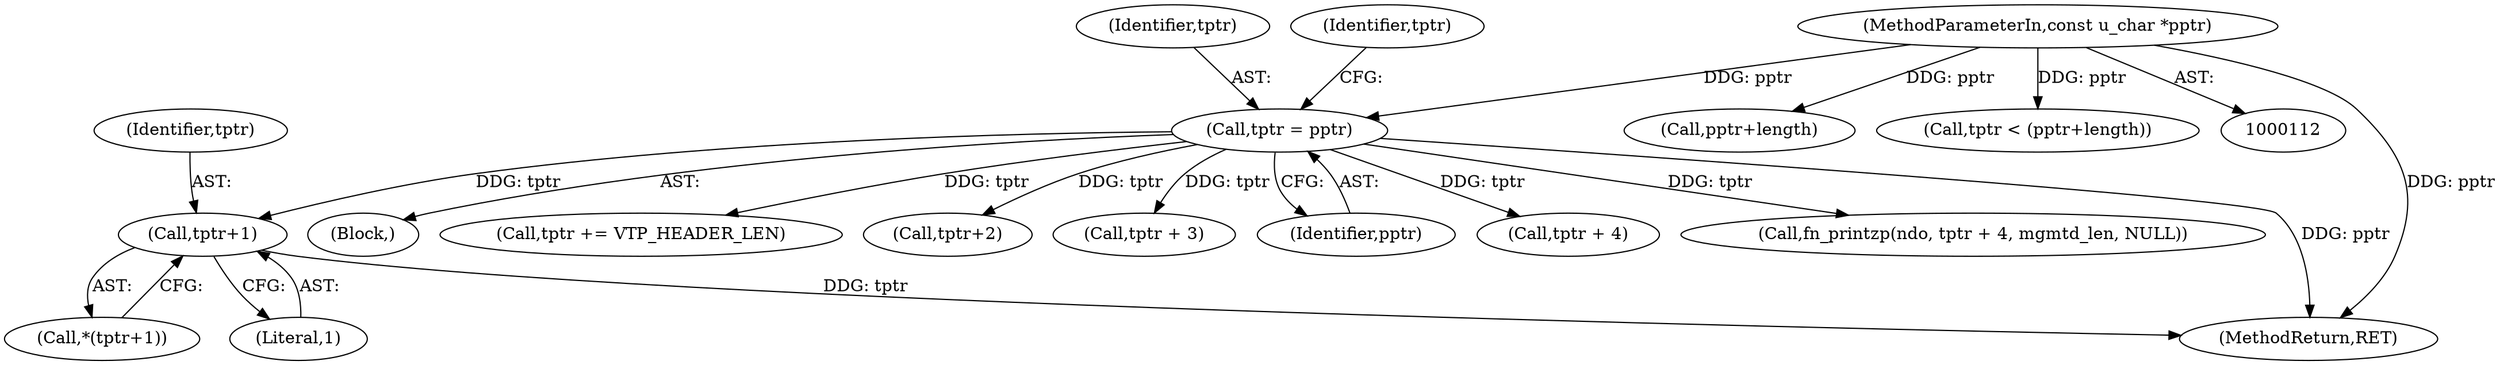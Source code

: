 digraph "0_tcpdump_ae83295915d08a854de27a88efac5dd7353e6d3f@pointer" {
"1000139" [label="(Call,tptr+1)"];
"1000129" [label="(Call,tptr = pptr)"];
"1000114" [label="(MethodParameterIn,const u_char *pptr)"];
"1000116" [label="(Block,)"];
"1000141" [label="(Literal,1)"];
"1000213" [label="(Call,tptr += VTP_HEADER_LEN)"];
"1000139" [label="(Call,tptr+1)"];
"1000310" [label="(Call,pptr+length)"];
"1000140" [label="(Identifier,tptr)"];
"1000210" [label="(Call,tptr+2)"];
"1000114" [label="(MethodParameterIn,const u_char *pptr)"];
"1000130" [label="(Identifier,tptr)"];
"1000173" [label="(Call,tptr + 3)"];
"1000129" [label="(Call,tptr = pptr)"];
"1000131" [label="(Identifier,pptr)"];
"1000194" [label="(Call,tptr + 4)"];
"1000138" [label="(Call,*(tptr+1))"];
"1000308" [label="(Call,tptr < (pptr+length))"];
"1000134" [label="(Identifier,tptr)"];
"1000192" [label="(Call,fn_printzp(ndo, tptr + 4, mgmtd_len, NULL))"];
"1000581" [label="(MethodReturn,RET)"];
"1000139" -> "1000138"  [label="AST: "];
"1000139" -> "1000141"  [label="CFG: "];
"1000140" -> "1000139"  [label="AST: "];
"1000141" -> "1000139"  [label="AST: "];
"1000138" -> "1000139"  [label="CFG: "];
"1000139" -> "1000581"  [label="DDG: tptr"];
"1000129" -> "1000139"  [label="DDG: tptr"];
"1000129" -> "1000116"  [label="AST: "];
"1000129" -> "1000131"  [label="CFG: "];
"1000130" -> "1000129"  [label="AST: "];
"1000131" -> "1000129"  [label="AST: "];
"1000134" -> "1000129"  [label="CFG: "];
"1000129" -> "1000581"  [label="DDG: pptr"];
"1000114" -> "1000129"  [label="DDG: pptr"];
"1000129" -> "1000173"  [label="DDG: tptr"];
"1000129" -> "1000192"  [label="DDG: tptr"];
"1000129" -> "1000194"  [label="DDG: tptr"];
"1000129" -> "1000210"  [label="DDG: tptr"];
"1000129" -> "1000213"  [label="DDG: tptr"];
"1000114" -> "1000112"  [label="AST: "];
"1000114" -> "1000581"  [label="DDG: pptr"];
"1000114" -> "1000308"  [label="DDG: pptr"];
"1000114" -> "1000310"  [label="DDG: pptr"];
}
